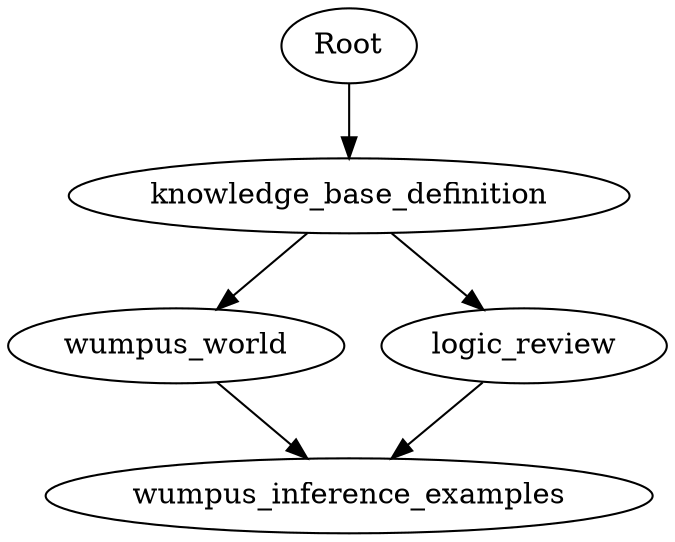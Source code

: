 strict digraph {
	wumpus_world [label=wumpus_world]
	Root -> knowledge_base_definition [contraint=true]
	knowledge_base_definition -> wumpus_world [contraint=true]
	knowledge_base_definition -> logic_review [contraint=true]
	logic_review -> wumpus_inference_examples [contraint=true]
	wumpus_world -> wumpus_inference_examples [contraint=true]
	wumpus_inference_examples [label=wumpus_inference_examples]
	Root -> knowledge_base_definition [contraint=true]
	knowledge_base_definition -> wumpus_world [contraint=true]
	knowledge_base_definition -> logic_review [contraint=true]
	logic_review -> wumpus_inference_examples [contraint=true]
	wumpus_world -> wumpus_inference_examples [contraint=true]
	logic_review [label=logic_review]
	Root -> knowledge_base_definition [contraint=true]
	knowledge_base_definition -> wumpus_world [contraint=true]
	knowledge_base_definition -> logic_review [contraint=true]
	logic_review -> wumpus_inference_examples [contraint=true]
	wumpus_world -> wumpus_inference_examples [contraint=true]
	knowledge_base_definition [label=knowledge_base_definition]
	Root -> knowledge_base_definition [contraint=true]
	knowledge_base_definition -> wumpus_world [contraint=true]
	knowledge_base_definition -> logic_review [contraint=true]
	logic_review -> wumpus_inference_examples [contraint=true]
	wumpus_world -> wumpus_inference_examples [contraint=true]
}
